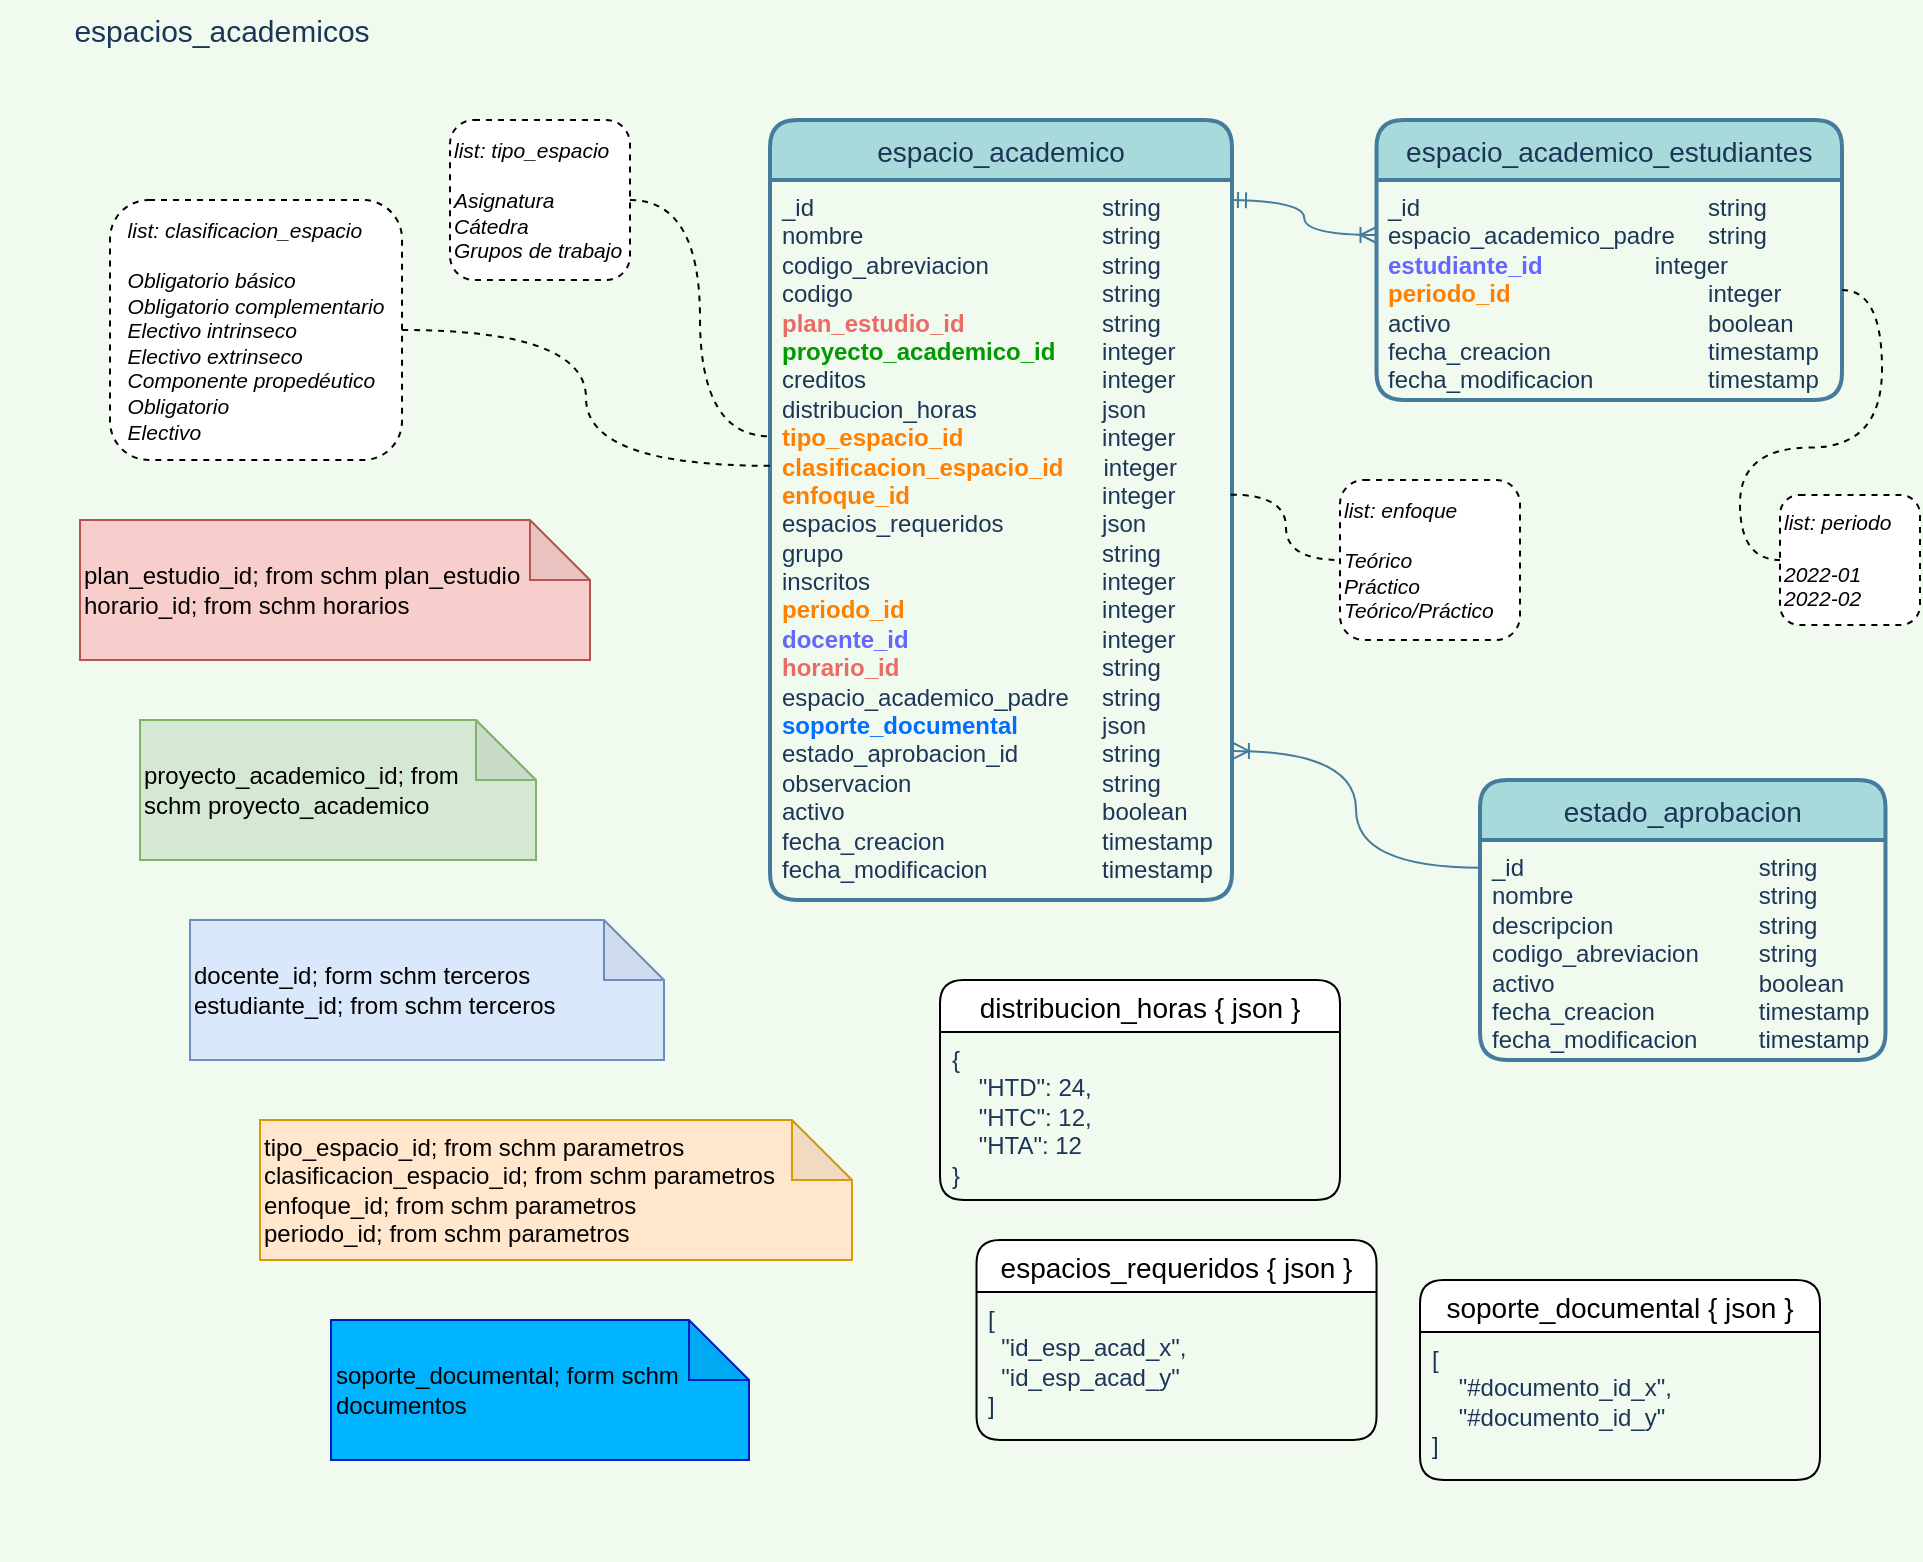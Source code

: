 <mxfile version="21.3.5" type="google">
  <diagram id="cNGxd7n7uqpriSkNn0d4" name="Page-1">
    <mxGraphModel grid="1" page="1" gridSize="10" guides="1" tooltips="1" connect="1" arrows="1" fold="1" pageScale="1" pageWidth="1100" pageHeight="850" background="#F1FAEE" math="0" shadow="0">
      <root>
        <mxCell id="0" />
        <mxCell id="1" parent="0" />
        <mxCell id="QKy1RNotUIatq9yDuTOx-41" value="&lt;div&gt;tipo_espacio_id; &lt;span&gt; &lt;/span&gt;from schm parametros&lt;/div&gt;&lt;div&gt;clasificacion_espacio_id;&lt;span&gt; &lt;/span&gt;&lt;span&gt; &lt;/span&gt;from schm parametros&lt;/div&gt;&lt;div&gt;enfoque_id; from schm parametros&lt;br&gt;&lt;/div&gt;&lt;div&gt;periodo_id; from schm parametros&lt;br&gt;&lt;/div&gt;" style="shape=note;whiteSpace=wrap;html=1;backgroundOutline=1;darkOpacity=0.05;align=left;fillColor=#ffe6cc;strokeColor=#d79b00;rounded=1;" vertex="1" parent="1">
          <mxGeometry x="140" y="1470" width="296" height="70" as="geometry" />
        </mxCell>
        <mxCell id="QKy1RNotUIatq9yDuTOx-42" value="&lt;div&gt;plan_estudio_id; from schm plan_estudio&lt;/div&gt;&lt;div&gt;horario_id; from schm horarios&lt;br&gt;&lt;/div&gt;" style="shape=note;whiteSpace=wrap;html=1;backgroundOutline=1;darkOpacity=0.05;align=left;fillColor=#f8cecc;strokeColor=#b85450;rounded=1;" vertex="1" parent="1">
          <mxGeometry x="50" y="1170" width="255" height="70" as="geometry" />
        </mxCell>
        <mxCell id="QKy1RNotUIatq9yDuTOx-54" value="" style="shape=image;verticalLabelPosition=bottom;labelBackgroundColor=#F1FAEE;verticalAlign=top;aspect=fixed;imageAspect=0;image=https://img.icons8.com/color/480/mongodb.png;rounded=1;fillColor=#A8DADC;strokeColor=#457B9D;fontColor=#1D3557;" vertex="1" parent="1">
          <mxGeometry x="10" y="1590" width="100" height="100" as="geometry" />
        </mxCell>
        <mxCell id="QKy1RNotUIatq9yDuTOx-71" value="espacios_academicos" style="text;html=1;strokeColor=none;fillColor=none;align=center;verticalAlign=middle;whiteSpace=wrap;rounded=1;shadow=0;glass=0;dashed=1;sketch=0;fontSize=15;fontColor=#1D3557;" vertex="1" parent="1">
          <mxGeometry x="36" y="910" width="170" height="30" as="geometry" />
        </mxCell>
        <mxCell id="QKy1RNotUIatq9yDuTOx-74" value="distribucion_horas { json }" style="swimlane;fontStyle=0;childLayout=stackLayout;horizontal=1;startSize=26;horizontalStack=0;resizeParent=1;resizeParentMax=0;resizeLast=0;collapsible=1;marginBottom=0;align=center;fontSize=14;labelBackgroundColor=none;rounded=1;" vertex="1" parent="1">
          <mxGeometry x="480" y="1400" width="200" height="110" as="geometry">
            <mxRectangle x="600" y="1414" width="160" height="26" as="alternateBounds" />
          </mxGeometry>
        </mxCell>
        <mxCell id="QKy1RNotUIatq9yDuTOx-75" value="&lt;div&gt;{&lt;/div&gt;&lt;div&gt;&lt;span style=&quot;&quot;&gt;&lt;span style=&quot;&quot;&gt;&amp;nbsp;&amp;nbsp;&amp;nbsp;&amp;nbsp;&lt;/span&gt;&lt;/span&gt;&quot;HTD&quot;: 24,&lt;/div&gt;&lt;div&gt;&amp;nbsp;&amp;nbsp;&amp;nbsp; &quot;HTC&quot;: 12,&lt;div&gt;&amp;nbsp;&amp;nbsp;&amp;nbsp; &quot;HTA&quot;: 12&lt;/div&gt;&lt;div&gt;}&lt;br&gt;&lt;/div&gt;&lt;/div&gt;" style="text;strokeColor=none;fillColor=none;spacingLeft=4;spacingRight=4;overflow=hidden;rotatable=0;points=[[0,0.5],[1,0.5]];portConstraint=eastwest;fontSize=12;html=1;labelBackgroundColor=#F1FAEE;rounded=1;fontColor=#1D3557;" vertex="1" parent="QKy1RNotUIatq9yDuTOx-74">
          <mxGeometry y="26" width="200" height="84" as="geometry" />
        </mxCell>
        <mxCell id="0ntlYf6sa-X-BHwlBUvd-2" value="&lt;div&gt;docente_id;&lt;span&gt; &lt;span&gt; &lt;/span&gt;&lt;span&gt; &lt;/span&gt;&lt;/span&gt;form schm terceros&lt;/div&gt;&lt;div&gt; estudiante_id;&lt;span&gt; &lt;span&gt; &lt;/span&gt;&lt;span&gt; &lt;/span&gt;&lt;/span&gt;from schm terceros&lt;/div&gt;" style="shape=note;whiteSpace=wrap;html=1;backgroundOutline=1;darkOpacity=0.05;align=left;fillColor=#dae8fc;strokeColor=#6c8ebf;rounded=1;" vertex="1" parent="1">
          <mxGeometry x="105" y="1370" width="237" height="70" as="geometry" />
        </mxCell>
        <mxCell id="0ntlYf6sa-X-BHwlBUvd-3" value="&lt;div&gt;proyecto_academico_id; from&lt;/div&gt;&lt;div&gt;schm proyecto_academico&lt;/div&gt;" style="shape=note;whiteSpace=wrap;html=1;backgroundOutline=1;darkOpacity=0.05;align=left;fillColor=#d5e8d4;strokeColor=#82b366;rounded=1;" vertex="1" parent="1">
          <mxGeometry x="80" y="1270" width="198" height="70" as="geometry" />
        </mxCell>
        <mxCell id="0ntlYf6sa-X-BHwlBUvd-5" value="espacio_academico" style="swimlane;childLayout=stackLayout;horizontal=1;startSize=30;horizontalStack=0;fontSize=14;fontStyle=0;strokeWidth=2;resizeParent=0;resizeLast=1;shadow=0;dashed=0;align=center;fillColor=#A8DADC;strokeColor=#457B9D;fontColor=#1D3557;rounded=1;" vertex="1" parent="1">
          <mxGeometry x="395" y="970" width="231" height="390" as="geometry" />
        </mxCell>
        <mxCell id="0ntlYf6sa-X-BHwlBUvd-6" value="_id&lt;span style=&quot;&quot;&gt; &lt;/span&gt;&lt;span style=&quot;&quot;&gt; &lt;/span&gt;&lt;span style=&quot;&quot;&gt; &lt;/span&gt;&lt;span style=&quot;&quot;&gt; &lt;/span&gt;&lt;span style=&quot;&quot;&gt; &lt;/span&gt;&lt;span style=&quot;&quot;&gt; &lt;span style=&quot;&quot;&gt;&lt;span style=&quot;&quot;&gt;&amp;nbsp;&amp;nbsp;&amp;nbsp;&amp;nbsp;&lt;/span&gt;&lt;/span&gt;&lt;span style=&quot;&quot;&gt;&lt;span style=&quot;&quot;&gt;&amp;nbsp;&amp;nbsp;&amp;nbsp;&amp;nbsp;&lt;/span&gt;&lt;/span&gt;&lt;span style=&quot;&quot;&gt;&lt;span style=&quot;&quot;&gt;&amp;nbsp;&amp;nbsp;&amp;nbsp;&amp;nbsp;&lt;/span&gt;&lt;/span&gt;&lt;span style=&quot;&quot;&gt;&lt;span style=&quot;&quot;&gt;&amp;nbsp;&amp;nbsp;&amp;nbsp;&amp;nbsp;&lt;/span&gt;&lt;/span&gt;&lt;span style=&quot;&quot;&gt;&lt;span style=&quot;&quot;&gt;&amp;nbsp;&amp;nbsp;&amp;nbsp;&amp;nbsp;&lt;span style=&quot;&quot;&gt;&lt;span style=&quot;&quot;&gt;&amp;nbsp;&amp;nbsp;&amp;nbsp;&amp;nbsp;&lt;/span&gt;&lt;/span&gt;&lt;span style=&quot;&quot;&gt;&lt;span style=&quot;&quot;&gt;&amp;nbsp;&amp;nbsp;&amp;nbsp;&amp;nbsp;&lt;/span&gt;&lt;/span&gt;&lt;span style=&quot;&quot;&gt;&lt;span style=&quot;&quot;&gt;&amp;nbsp;&amp;nbsp;&amp;nbsp;&amp;nbsp;&lt;span style=&quot;white-space: pre;&quot;&gt;&#x9;&lt;/span&gt;&lt;span style=&quot;white-space: pre;&quot;&gt;&#x9;&lt;/span&gt;&lt;/span&gt;&lt;/span&gt;&lt;/span&gt;&lt;/span&gt;&lt;/span&gt;&lt;span style=&quot;&quot;&gt;&lt;/span&gt;string&lt;br&gt;&lt;div align=&quot;left&quot;&gt;nombre&lt;span style=&quot;&quot;&gt; &lt;/span&gt;&lt;span style=&quot;&quot;&gt; &lt;/span&gt;&lt;span style=&quot;&quot;&gt; &lt;/span&gt;&lt;span style=&quot;&quot;&gt; &lt;/span&gt;&lt;span style=&quot;&quot;&gt; &lt;/span&gt;&lt;span style=&quot;&quot;&gt;&lt;span style=&quot;&quot;&gt;&amp;nbsp;&amp;nbsp;&amp;nbsp;&amp;nbsp;&lt;/span&gt;&lt;/span&gt;&lt;span style=&quot;&quot;&gt;&lt;span style=&quot;&quot;&gt;&amp;nbsp;&amp;nbsp;&amp;nbsp;&amp;nbsp;&lt;/span&gt;&lt;/span&gt;&lt;span style=&quot;&quot;&gt;&lt;span style=&quot;&quot;&gt;&amp;nbsp;&amp;nbsp;&amp;nbsp;&amp;nbsp;&lt;/span&gt;&lt;/span&gt;&lt;span style=&quot;&quot;&gt;&lt;span style=&quot;&quot;&gt;&amp;nbsp;&amp;nbsp;&amp;nbsp;&amp;nbsp;&lt;/span&gt;&lt;/span&gt;&lt;span style=&quot;&quot;&gt;&lt;span style=&quot;&quot;&gt;&amp;nbsp;&amp;nbsp;&amp;nbsp;&amp;nbsp;&lt;/span&gt;&lt;/span&gt;&lt;span style=&quot;&quot;&gt;&lt;span style=&quot;&quot;&gt;&amp;nbsp;&amp;nbsp;&amp;nbsp;&amp;nbsp;&lt;/span&gt;&lt;/span&gt;&lt;span style=&quot;&quot;&gt;&lt;span style=&quot;&quot;&gt;&amp;nbsp;&amp;nbsp;&amp;nbsp;&amp;nbsp;&lt;span style=&quot;white-space: pre;&quot;&gt;&#x9;&lt;/span&gt;&lt;/span&gt;&lt;/span&gt;string&lt;/div&gt;&lt;div align=&quot;left&quot;&gt;codigo_abreviacion&lt;span style=&quot;&quot;&gt; &lt;/span&gt;&lt;span style=&quot;&quot;&gt; &lt;/span&gt;&lt;span style=&quot;&quot;&gt; &lt;span style=&quot;&quot;&gt;&lt;span style=&quot;&quot;&gt;&amp;nbsp;&amp;nbsp;&amp;nbsp;&amp;nbsp;&lt;/span&gt;&lt;/span&gt;&lt;span style=&quot;&quot;&gt;&lt;span style=&quot;&quot;&gt;&amp;nbsp;&amp;nbsp;&amp;nbsp;&amp;nbsp;&lt;span style=&quot;&quot;&gt;&lt;span style=&quot;&quot;&gt;&amp;nbsp;&amp;nbsp;&amp;nbsp;&amp;nbsp;&lt;span style=&quot;white-space: pre;&quot;&gt;&#x9;&lt;/span&gt;&lt;/span&gt;&lt;/span&gt;&lt;/span&gt;&lt;/span&gt;&lt;/span&gt;string&lt;br&gt;&lt;/div&gt;&lt;div align=&quot;left&quot;&gt;codigo&lt;span style=&quot;&quot;&gt; &lt;/span&gt;&lt;span style=&quot;&quot;&gt; &lt;/span&gt;&lt;span style=&quot;&quot;&gt; &lt;/span&gt;&lt;span style=&quot;&quot;&gt; &lt;/span&gt;&lt;span style=&quot;&quot;&gt; &lt;/span&gt;&lt;span style=&quot;&quot;&gt;&lt;span style=&quot;&quot;&gt;&amp;nbsp;&amp;nbsp;&amp;nbsp;&amp;nbsp;&lt;/span&gt;&lt;/span&gt;&lt;span style=&quot;&quot;&gt;&lt;span style=&quot;&quot;&gt;&amp;nbsp;&amp;nbsp;&amp;nbsp;&amp;nbsp;&lt;/span&gt;&lt;/span&gt;&lt;span style=&quot;&quot;&gt;&lt;span style=&quot;&quot;&gt;&amp;nbsp;&amp;nbsp;&amp;nbsp;&amp;nbsp;&lt;/span&gt;&lt;/span&gt;&lt;span style=&quot;&quot;&gt;&lt;span style=&quot;&quot;&gt;&amp;nbsp;&amp;nbsp;&amp;nbsp;&amp;nbsp;&lt;span style=&quot;&quot;&gt;&lt;span style=&quot;&quot;&gt;&amp;nbsp;&amp;nbsp;&amp;nbsp;&amp;nbsp;&lt;/span&gt;&lt;/span&gt;&lt;span style=&quot;&quot;&gt;&lt;span style=&quot;&quot;&gt;&amp;nbsp;&amp;nbsp;&amp;nbsp;&amp;nbsp;&lt;/span&gt;&lt;/span&gt;&lt;span style=&quot;&quot;&gt;&lt;span style=&quot;&quot;&gt;&amp;nbsp;&amp;nbsp;&amp;nbsp;&amp;nbsp;&lt;span style=&quot;white-space: pre;&quot;&gt;&#x9;&lt;/span&gt;&lt;/span&gt;&lt;/span&gt;&lt;/span&gt;&lt;/span&gt;string&lt;/div&gt;&lt;div align=&quot;left&quot;&gt;&lt;font color=&quot;#EA6B66&quot;&gt;&lt;b&gt;plan_estudio_id&lt;/b&gt;&lt;/font&gt;&lt;span style=&quot;&quot;&gt; &lt;/span&gt;&lt;span style=&quot;&quot;&gt; &lt;/span&gt;&lt;span style=&quot;&quot;&gt; &lt;/span&gt;&lt;span style=&quot;&quot;&gt;&lt;span style=&quot;&quot;&gt;&amp;nbsp;&amp;nbsp;&amp;nbsp;&amp;nbsp;&lt;/span&gt;&lt;/span&gt;&lt;span style=&quot;&quot;&gt;&lt;span style=&quot;&quot;&gt;&amp;nbsp;&amp;nbsp;&amp;nbsp;&amp;nbsp;&lt;/span&gt;&lt;/span&gt;&lt;span style=&quot;&quot;&gt;&lt;span style=&quot;&quot;&gt;&amp;nbsp;&amp;nbsp;&amp;nbsp;&amp;nbsp;&lt;span style=&quot;&quot;&gt;&lt;span style=&quot;&quot;&gt;&amp;nbsp;&amp;nbsp;&amp;nbsp;&amp;nbsp;&lt;/span&gt;&lt;/span&gt;&lt;/span&gt;&lt;/span&gt;&lt;span style=&quot;white-space: pre;&quot;&gt;&#x9;&lt;/span&gt;string&lt;/div&gt;&lt;div align=&quot;left&quot;&gt;&lt;font color=&quot;#009900&quot;&gt;&lt;b&gt;proyecto_academico_id&lt;/b&gt;&lt;/font&gt; &lt;span style=&quot;&quot;&gt;&lt;span style=&quot;&quot;&gt;&amp;nbsp;&amp;nbsp;&amp;nbsp;&amp;nbsp;&lt;/span&gt;&lt;/span&gt;&lt;span style=&quot;white-space: pre;&quot;&gt;&#x9;&lt;/span&gt;integer&lt;br&gt;&lt;/div&gt;&lt;div align=&quot;left&quot;&gt;creditos&lt;span style=&quot;&quot;&gt; &lt;/span&gt;&lt;span style=&quot;&quot;&gt; &lt;/span&gt;&lt;span style=&quot;&quot;&gt; &lt;/span&gt;&lt;span style=&quot;&quot;&gt; &lt;/span&gt;&lt;span style=&quot;&quot;&gt; &lt;/span&gt;&lt;span style=&quot;&quot;&gt;&lt;span style=&quot;&quot;&gt;&amp;nbsp;&amp;nbsp;&amp;nbsp;&amp;nbsp;&lt;/span&gt;&lt;/span&gt;&lt;span style=&quot;&quot;&gt;&lt;span style=&quot;&quot;&gt;&amp;nbsp;&amp;nbsp;&amp;nbsp;&amp;nbsp;&lt;/span&gt;&lt;/span&gt;&lt;span style=&quot;&quot;&gt;&lt;span style=&quot;&quot;&gt;&amp;nbsp;&amp;nbsp;&amp;nbsp;&amp;nbsp;&lt;/span&gt;&lt;/span&gt;&lt;span style=&quot;&quot;&gt;&lt;span style=&quot;&quot;&gt;&amp;nbsp;&amp;nbsp;&amp;nbsp;&amp;nbsp;&lt;/span&gt;&lt;/span&gt;&lt;span style=&quot;&quot;&gt;&lt;span style=&quot;&quot;&gt;&amp;nbsp;&amp;nbsp;&amp;nbsp;&amp;nbsp;&lt;/span&gt;&lt;/span&gt;&lt;span style=&quot;&quot;&gt;&lt;span style=&quot;&quot;&gt;&amp;nbsp;&amp;nbsp;&amp;nbsp;&amp;nbsp;&lt;/span&gt;&lt;/span&gt;&lt;span style=&quot;&quot;&gt;&lt;span style=&quot;&quot;&gt;&amp;nbsp;&amp;nbsp;&amp;nbsp;&amp;nbsp;&lt;/span&gt;&lt;/span&gt;&lt;span style=&quot;white-space: pre;&quot;&gt;&#x9;&lt;/span&gt;integer&lt;/div&gt;&lt;div align=&quot;left&quot;&gt;distribucion_horas&lt;span style=&quot;&quot;&gt; &lt;/span&gt;&lt;span style=&quot;&quot;&gt; &lt;/span&gt;&lt;span style=&quot;&quot;&gt; &lt;/span&gt;&lt;span style=&quot;&quot;&gt;&lt;span style=&quot;&quot;&gt;&amp;nbsp;&amp;nbsp;&amp;nbsp;&amp;nbsp;&lt;/span&gt;&lt;/span&gt;&lt;span style=&quot;&quot;&gt;&lt;span style=&quot;&quot;&gt;&amp;nbsp;&amp;nbsp;&amp;nbsp;&amp;nbsp;&lt;span style=&quot;&quot;&gt;&lt;span style=&quot;&quot;&gt;&amp;nbsp;&amp;nbsp;&amp;nbsp;&amp;nbsp;&lt;/span&gt;&lt;/span&gt;&lt;span style=&quot;&quot;&gt;&lt;span style=&quot;&quot;&gt;&amp;nbsp;&amp;nbsp;&amp;nbsp;&amp;nbsp;&lt;/span&gt;&lt;/span&gt;&lt;/span&gt;&lt;/span&gt;&lt;span style=&quot;white-space: pre;&quot;&gt;&#x9;&lt;/span&gt;json&lt;div&gt;&lt;font color=&quot;#FF8000&quot;&gt;&lt;b&gt;tipo_espacio&lt;/b&gt;&lt;/font&gt;&lt;font color=&quot;#FF8000&quot;&gt;&lt;b&gt;_id&lt;/b&gt;&lt;/font&gt; &lt;span style=&quot;&quot;&gt;&lt;span style=&quot;&quot;&gt;&amp;nbsp;&amp;nbsp;&amp;nbsp;&amp;nbsp;&lt;/span&gt;&lt;/span&gt;&lt;span style=&quot;&quot;&gt;&lt;span style=&quot;&quot;&gt;&amp;nbsp;&amp;nbsp;&amp;nbsp;&amp;nbsp;&lt;/span&gt;&lt;/span&gt;&lt;span style=&quot;&quot;&gt;&lt;span style=&quot;&quot;&gt;&amp;nbsp;&amp;nbsp;&amp;nbsp;&amp;nbsp;&lt;/span&gt;&lt;/span&gt;&lt;span style=&quot;white-space: pre;&quot;&gt;&#x9;&lt;/span&gt;integer&lt;span style=&quot;&quot;&gt;&lt;/span&gt;&lt;/div&gt;&lt;/div&gt;&lt;div align=&quot;left&quot;&gt;&lt;font color=&quot;#FF8000&quot;&gt;&lt;b&gt;clasificacion_espacio&lt;/b&gt;&lt;/font&gt;&lt;span style=&quot;&quot;&gt;&lt;font color=&quot;#FF8000&quot;&gt;&lt;b&gt;_id&lt;/b&gt;&lt;/font&gt; &lt;span style=&quot;&quot;&gt;&lt;span style=&quot;&quot;&gt;&amp;nbsp;&amp;nbsp;&amp;nbsp;&amp;nbsp; &lt;/span&gt;&lt;/span&gt;integer&lt;/span&gt;&lt;/div&gt;&lt;div align=&quot;left&quot;&gt;&lt;font color=&quot;#FF8000&quot;&gt;&lt;b&gt;enfoque_id&lt;/b&gt;&lt;/font&gt;&lt;span style=&quot;&quot;&gt;&lt;span style=&quot;&quot;&gt;&lt;span style=&quot;&quot;&gt;&lt;span style=&quot;&quot;&gt;&amp;nbsp;&lt;/span&gt;&lt;/span&gt;&lt;/span&gt;&lt;/span&gt;&lt;span style=&quot;white-space: pre;&quot;&gt;&#x9;&lt;/span&gt;&lt;span style=&quot;white-space: pre;&quot;&gt;&#x9;&lt;/span&gt;&lt;span style=&quot;white-space: pre;&quot;&gt;&#x9;&lt;/span&gt;&lt;span style=&quot;white-space: pre;&quot;&gt;&#x9;&lt;/span&gt;integer&lt;/div&gt;&lt;div align=&quot;left&quot;&gt;espacios_requeridos &lt;span style=&quot;&quot;&gt; &lt;/span&gt;&lt;span style=&quot;&quot;&gt;&lt;span style=&quot;&quot;&gt;&amp;nbsp;&amp;nbsp;&amp;nbsp;&amp;nbsp;&lt;/span&gt;&lt;/span&gt;&lt;span style=&quot;&quot;&gt;&lt;span style=&quot;&quot;&gt;&amp;nbsp;&amp;nbsp;&amp;nbsp;&amp;nbsp;&lt;span style=&quot;&quot;&gt;&lt;span style=&quot;&quot;&gt;&amp;nbsp;&amp;nbsp;&amp;nbsp;&amp;nbsp;&lt;span style=&quot;white-space: pre;&quot;&gt;&#x9;&lt;/span&gt;&lt;/span&gt;&lt;/span&gt;&lt;/span&gt;&lt;/span&gt;json&lt;/div&gt;&lt;div align=&quot;left&quot;&gt;grupo&lt;span style=&quot;&quot;&gt;&lt;span style=&quot;&quot;&gt;&amp;nbsp;&amp;nbsp;&amp;nbsp;&amp;nbsp;&lt;/span&gt;&lt;/span&gt;&lt;span style=&quot;&quot;&gt;&lt;span style=&quot;&quot;&gt;&amp;nbsp;&amp;nbsp;&amp;nbsp;&amp;nbsp;&lt;/span&gt;&lt;/span&gt;&lt;span style=&quot;&quot;&gt;&lt;span style=&quot;&quot;&gt;&amp;nbsp;&amp;nbsp;&amp;nbsp;&amp;nbsp;&lt;/span&gt;&lt;/span&gt;&lt;span style=&quot;&quot;&gt;&lt;span style=&quot;&quot;&gt;&amp;nbsp;&amp;nbsp;&amp;nbsp;&amp;nbsp;&lt;/span&gt;&lt;/span&gt;&lt;span style=&quot;&quot;&gt;&lt;span style=&quot;&quot;&gt;&amp;nbsp;&amp;nbsp;&amp;nbsp;&amp;nbsp;&lt;span style=&quot;&quot;&gt;&lt;span style=&quot;&quot;&gt;&amp;nbsp;&amp;nbsp;&amp;nbsp;&amp;nbsp;&lt;/span&gt;&lt;/span&gt;&lt;span style=&quot;&quot;&gt;&lt;span style=&quot;&quot;&gt;&amp;nbsp;&amp;nbsp;&amp;nbsp;&amp;nbsp;&lt;/span&gt;&lt;/span&gt;&lt;span style=&quot;&quot;&gt;&lt;span style=&quot;&quot;&gt;&amp;nbsp;&amp;nbsp;&amp;nbsp;&amp;nbsp;&lt;span style=&quot;white-space: pre;&quot;&gt;&#x9;&lt;/span&gt;&lt;/span&gt;&lt;/span&gt;&lt;/span&gt;&lt;/span&gt;string&lt;/div&gt;&lt;div align=&quot;left&quot;&gt;inscritos&lt;span style=&quot;&quot;&gt;&lt;span style=&quot;&quot;&gt;&amp;nbsp;&amp;nbsp;&amp;nbsp;&amp;nbsp;&lt;/span&gt;&lt;/span&gt;&lt;span style=&quot;&quot;&gt;&lt;span style=&quot;&quot;&gt;&amp;nbsp;&amp;nbsp;&amp;nbsp;&amp;nbsp;&lt;/span&gt;&lt;/span&gt;&lt;span style=&quot;&quot;&gt;&lt;span style=&quot;&quot;&gt;&amp;nbsp;&amp;nbsp;&amp;nbsp;&amp;nbsp;&lt;/span&gt;&lt;/span&gt;&lt;span style=&quot;&quot;&gt;&lt;span style=&quot;&quot;&gt;&amp;nbsp;&amp;nbsp;&amp;nbsp;&amp;nbsp;&lt;/span&gt;&lt;/span&gt;&lt;span style=&quot;&quot;&gt;&lt;span style=&quot;&quot;&gt;&amp;nbsp;&amp;nbsp;&amp;nbsp;&amp;nbsp;&lt;span style=&quot;&quot;&gt;&lt;span style=&quot;&quot;&gt;&amp;nbsp;&amp;nbsp;&amp;nbsp;&amp;nbsp;&lt;/span&gt;&lt;/span&gt;&lt;span style=&quot;&quot;&gt;&lt;span style=&quot;&quot;&gt;&amp;nbsp;&amp;nbsp;&amp;nbsp;&amp;nbsp;&lt;span style=&quot;white-space: pre;&quot;&gt;&#x9;&lt;/span&gt;&lt;/span&gt;&lt;/span&gt;&lt;/span&gt;&lt;/span&gt;integer&lt;/div&gt;&lt;div align=&quot;left&quot;&gt;&lt;font color=&quot;#FF8000&quot;&gt;&lt;b&gt;periodo_id&lt;/b&gt;&lt;/font&gt;&lt;span style=&quot;&quot;&gt;&lt;span style=&quot;&quot;&gt; &amp;nbsp;&amp;nbsp;&amp;nbsp;&lt;/span&gt;&lt;/span&gt;&lt;span style=&quot;&quot;&gt;&lt;span style=&quot;&quot;&gt;&amp;nbsp;&amp;nbsp;&amp;nbsp;&amp;nbsp;&lt;/span&gt;&lt;/span&gt;&lt;span style=&quot;&quot;&gt;&lt;span style=&quot;&quot;&gt;&amp;nbsp;&amp;nbsp;&amp;nbsp;&amp;nbsp;&lt;/span&gt;&lt;/span&gt;&lt;span style=&quot;&quot;&gt;&lt;span style=&quot;&quot;&gt;&amp;nbsp;&amp;nbsp;&amp;nbsp; &lt;span style=&quot;&quot;&gt;&lt;span style=&quot;&quot;&gt;&amp;nbsp;&amp;nbsp;&amp;nbsp;&amp;nbsp;&lt;/span&gt;&lt;/span&gt;&lt;span style=&quot;&quot;&gt;&lt;span style=&quot;&quot;&gt;&amp;nbsp;&amp;nbsp;&amp;nbsp;&amp;nbsp;&lt;span style=&quot;white-space: pre;&quot;&gt;&#x9;&lt;/span&gt;&lt;/span&gt;&lt;/span&gt;&lt;/span&gt;&lt;/span&gt;integer&lt;/div&gt;&lt;div align=&quot;left&quot;&gt;&lt;font color=&quot;#6666FF&quot;&gt;&lt;b&gt;docente_id&lt;/b&gt;&lt;/font&gt;&lt;span style=&quot;&quot;&gt;&lt;span style=&quot;&quot;&gt;&amp;nbsp;&amp;nbsp;&amp;nbsp;&amp;nbsp;&lt;/span&gt;&lt;/span&gt;&lt;span style=&quot;&quot;&gt;&lt;span style=&quot;&quot;&gt;&amp;nbsp;&amp;nbsp;&amp;nbsp;&amp;nbsp;&lt;/span&gt;&lt;/span&gt;&lt;span style=&quot;&quot;&gt;&lt;span style=&quot;&quot;&gt;&amp;nbsp;&amp;nbsp;&amp;nbsp;&amp;nbsp;&lt;/span&gt;&lt;/span&gt;&lt;span style=&quot;&quot;&gt;&lt;span style=&quot;&quot;&gt;&amp;nbsp;&amp;nbsp;&amp;nbsp; &lt;span style=&quot;&quot;&gt;&lt;span style=&quot;&quot;&gt;&amp;nbsp;&amp;nbsp;&amp;nbsp;&amp;nbsp;&lt;/span&gt;&lt;/span&gt;&lt;span style=&quot;&quot;&gt;&lt;span style=&quot;&quot;&gt;&amp;nbsp;&amp;nbsp;&amp;nbsp;&amp;nbsp;&lt;span style=&quot;white-space: pre;&quot;&gt;&#x9;&lt;/span&gt;&lt;/span&gt;&lt;/span&gt;&lt;/span&gt;&lt;/span&gt;integer&lt;/div&gt;&lt;div align=&quot;left&quot;&gt;&lt;font color=&quot;#EA6B66&quot;&gt;&lt;b&gt;horario_id&lt;/b&gt;&lt;/font&gt;&lt;span style=&quot;&quot;&gt;&lt;span style=&quot;&quot;&gt;&amp;nbsp;&amp;nbsp;&amp;nbsp;&amp;nbsp;&lt;/span&gt;&lt;/span&gt;&lt;span style=&quot;&quot;&gt;&lt;span style=&quot;&quot;&gt;&amp;nbsp;&amp;nbsp;&amp;nbsp;&amp;nbsp;&lt;/span&gt;&lt;/span&gt;&lt;span style=&quot;&quot;&gt;&lt;span style=&quot;&quot;&gt;&amp;nbsp;&amp;nbsp;&amp;nbsp;&amp;nbsp;&lt;/span&gt;&lt;/span&gt;&lt;span style=&quot;&quot;&gt;&lt;span style=&quot;&quot;&gt;&amp;nbsp;&amp;nbsp;&amp;nbsp; &lt;/span&gt;&lt;/span&gt;&lt;span style=&quot;&quot;&gt;&lt;span style=&quot;&quot;&gt;&amp;nbsp;&amp;nbsp;&amp;nbsp;&amp;nbsp;&lt;/span&gt;&lt;/span&gt;&lt;span style=&quot;&quot;&gt;&lt;span style=&quot;&quot;&gt;&amp;nbsp;&amp;nbsp;&amp;nbsp;&amp;nbsp;&lt;span style=&quot;white-space: pre;&quot;&gt;&#x9;&lt;/span&gt;&lt;/span&gt;&lt;/span&gt;string&lt;/div&gt;&lt;div align=&quot;left&quot;&gt;espacio_academico_padre&lt;span style=&quot;&quot;&gt;&lt;span style=&quot;&quot;&gt;&amp;nbsp;&amp;nbsp; &lt;/span&gt;&lt;/span&gt;&lt;span style=&quot;white-space: pre;&quot;&gt;&#x9;&lt;/span&gt;string&lt;/div&gt;&lt;div align=&quot;left&quot;&gt;&lt;b&gt;&lt;font color=&quot;#006fff&quot;&gt;soporte_documental&lt;/font&gt;&lt;/b&gt; &lt;span style=&quot;&quot;&gt;&lt;span style=&quot;&quot;&gt;&amp;nbsp;&amp;nbsp;&amp;nbsp;&amp;nbsp;&lt;/span&gt;&lt;/span&gt;&lt;span style=&quot;&quot;&gt;&lt;span style=&quot;&quot;&gt;&amp;nbsp;&amp;nbsp;&amp;nbsp;&amp;nbsp;&lt;/span&gt;&lt;/span&gt;&lt;span style=&quot;white-space: pre;&quot;&gt;&#x9;&lt;/span&gt;json&lt;/div&gt;&lt;div align=&quot;left&quot;&gt;estado_aprobacion_id &lt;span style=&quot;&quot;&gt;&lt;span style=&quot;&quot;&gt;&amp;nbsp;&amp;nbsp;&amp;nbsp;&amp;nbsp;&lt;/span&gt;&lt;/span&gt;&lt;span style=&quot;&quot;&gt;&lt;span style=&quot;&quot;&gt;&amp;nbsp;&amp;nbsp;&amp;nbsp;&amp;nbsp;&lt;/span&gt;&lt;span style=&quot;white-space: pre;&quot;&gt;&#x9;&lt;/span&gt;string&lt;/span&gt;&lt;/div&gt;&lt;div align=&quot;left&quot;&gt;observacion &lt;span style=&quot;&quot;&gt;&lt;span style=&quot;&quot;&gt;&amp;nbsp;&amp;nbsp;&amp;nbsp;&amp;nbsp;&lt;/span&gt;&lt;/span&gt;&lt;span style=&quot;&quot;&gt;&lt;span style=&quot;&quot;&gt;&amp;nbsp;&amp;nbsp;&amp;nbsp;&amp;nbsp;&lt;/span&gt;&lt;/span&gt;&lt;span style=&quot;&quot;&gt;&lt;span style=&quot;&quot;&gt;&amp;nbsp;&amp;nbsp;&amp;nbsp;&amp;nbsp;&lt;/span&gt;&lt;/span&gt;&lt;span style=&quot;&quot;&gt;&lt;span style=&quot;&quot;&gt;&amp;nbsp;&amp;nbsp;&amp;nbsp;&amp;nbsp;&lt;span style=&quot;white-space: pre;&quot;&gt;&#x9;&lt;/span&gt;&lt;span style=&quot;white-space: pre;&quot;&gt;&#x9;&lt;/span&gt;&lt;/span&gt;&lt;/span&gt;string&lt;br&gt;&lt;/div&gt;&lt;div align=&quot;left&quot;&gt;activo&lt;span style=&quot;&quot;&gt; &lt;/span&gt;&lt;span style=&quot;&quot;&gt; &lt;/span&gt;&lt;span style=&quot;&quot;&gt; &lt;/span&gt;&lt;span style=&quot;&quot;&gt; &lt;/span&gt;&lt;span style=&quot;&quot;&gt; &lt;span style=&quot;&quot;&gt;&lt;span style=&quot;&quot;&gt;&amp;nbsp;&amp;nbsp;&amp;nbsp;&amp;nbsp;&lt;/span&gt;&lt;/span&gt;&lt;span style=&quot;&quot;&gt;&lt;span style=&quot;&quot;&gt;&amp;nbsp;&amp;nbsp;&amp;nbsp;&amp;nbsp;&lt;/span&gt;&lt;/span&gt;&lt;span style=&quot;&quot;&gt;&lt;span style=&quot;&quot;&gt;&amp;nbsp;&amp;nbsp;&amp;nbsp;&amp;nbsp;&lt;/span&gt;&lt;/span&gt;&lt;span style=&quot;&quot;&gt;&lt;span style=&quot;&quot;&gt;&amp;nbsp;&amp;nbsp;&amp;nbsp;&amp;nbsp;&lt;/span&gt;&lt;/span&gt;&lt;span style=&quot;&quot;&gt;&lt;span style=&quot;&quot;&gt;&amp;nbsp;&amp;nbsp;&amp;nbsp;&amp;nbsp;&lt;span style=&quot;&quot;&gt;&lt;span style=&quot;&quot;&gt;&amp;nbsp;&amp;nbsp;&amp;nbsp;&amp;nbsp;&lt;/span&gt;&lt;/span&gt;&lt;span style=&quot;&quot;&gt;&lt;span style=&quot;&quot;&gt;&amp;nbsp;&amp;nbsp;&amp;nbsp;&amp;nbsp;&lt;/span&gt;&lt;/span&gt;&lt;span style=&quot;&quot;&gt;&lt;span style=&quot;&quot;&gt;&amp;nbsp;&amp;nbsp;&amp;nbsp;&amp;nbsp;&lt;span style=&quot;white-space: pre;&quot;&gt;&#x9;&lt;/span&gt;&lt;/span&gt;&lt;/span&gt;&lt;/span&gt;&lt;/span&gt;&lt;/span&gt;boolean&lt;/div&gt;&lt;div align=&quot;left&quot;&gt;fecha_creacion&lt;span style=&quot;&quot;&gt; &lt;/span&gt;&lt;span style=&quot;&quot;&gt; &lt;/span&gt;&lt;span style=&quot;&quot;&gt; &lt;span style=&quot;&quot;&gt;&lt;span style=&quot;&quot;&gt;&amp;nbsp;&amp;nbsp;&amp;nbsp;&amp;nbsp;&lt;/span&gt;&lt;/span&gt;&lt;span style=&quot;&quot;&gt;&lt;span style=&quot;&quot;&gt;&amp;nbsp;&amp;nbsp;&amp;nbsp;&amp;nbsp;&lt;/span&gt;&lt;/span&gt;&lt;span style=&quot;&quot;&gt;&lt;span style=&quot;&quot;&gt;&amp;nbsp;&amp;nbsp;&amp;nbsp;&amp;nbsp;&lt;span style=&quot;&quot;&gt;&lt;span style=&quot;&quot;&gt;&amp;nbsp;&amp;nbsp;&amp;nbsp;&amp;nbsp;&lt;/span&gt;&lt;/span&gt;&lt;span style=&quot;&quot;&gt;&lt;span style=&quot;&quot;&gt;&amp;nbsp;&amp;nbsp;&amp;nbsp;&amp;nbsp;&lt;span style=&quot;white-space: pre;&quot;&gt;&#x9;&lt;/span&gt;&lt;/span&gt;&lt;/span&gt;&lt;/span&gt;&lt;/span&gt;&lt;/span&gt;timestamp&lt;br&gt;fecha_modificacion&lt;span style=&quot;&quot;&gt; &lt;/span&gt;&lt;span style=&quot;&quot;&gt; &lt;/span&gt;&lt;span style=&quot;&quot;&gt; &lt;span style=&quot;&quot;&gt;&lt;span style=&quot;&quot;&gt;&amp;nbsp;&amp;nbsp;&amp;nbsp;&amp;nbsp;&lt;/span&gt;&lt;/span&gt;&lt;span style=&quot;&quot;&gt;&lt;span style=&quot;&quot;&gt;&amp;nbsp;&amp;nbsp;&amp;nbsp;&amp;nbsp;&lt;span style=&quot;&quot;&gt;&lt;span style=&quot;&quot;&gt;&amp;nbsp;&amp;nbsp;&amp;nbsp;&amp;nbsp;&lt;/span&gt;&lt;/span&gt;&lt;/span&gt;&lt;/span&gt;&lt;/span&gt;&lt;span style=&quot;white-space: pre;&quot;&gt;&#x9;&lt;/span&gt;timestamp&lt;/div&gt;" style="align=left;strokeColor=none;fillColor=none;spacingLeft=4;fontSize=12;verticalAlign=top;resizable=0;rotatable=0;part=1;labelBackgroundColor=none;labelBorderColor=none;html=1;fontColor=#1D3557;rounded=1;" vertex="1" parent="0ntlYf6sa-X-BHwlBUvd-5">
          <mxGeometry y="30" width="231" height="360" as="geometry" />
        </mxCell>
        <mxCell id="0ntlYf6sa-X-BHwlBUvd-7" value="espacio_academico_estudiantes" style="swimlane;childLayout=stackLayout;horizontal=1;startSize=30;horizontalStack=0;fontSize=14;fontStyle=0;strokeWidth=2;resizeParent=0;resizeLast=1;shadow=0;dashed=0;align=center;fillColor=#A8DADC;strokeColor=#457B9D;fontColor=#1D3557;rounded=1;" vertex="1" parent="1">
          <mxGeometry x="698.26" y="970" width="232.74" height="140" as="geometry" />
        </mxCell>
        <mxCell id="0ntlYf6sa-X-BHwlBUvd-8" value="_id&lt;span style=&quot;&quot;&gt; &lt;/span&gt;&lt;span style=&quot;&quot;&gt; &lt;/span&gt;&lt;span style=&quot;&quot;&gt; &lt;/span&gt;&lt;span style=&quot;&quot;&gt; &lt;/span&gt;&lt;span style=&quot;&quot;&gt; &lt;/span&gt;&lt;span style=&quot;&quot;&gt; &lt;span style=&quot;&quot;&gt;&lt;span style=&quot;&quot;&gt;&amp;nbsp;&amp;nbsp;&amp;nbsp;&amp;nbsp;&lt;/span&gt;&lt;/span&gt;&lt;span style=&quot;&quot;&gt;&lt;span style=&quot;&quot;&gt;&amp;nbsp;&amp;nbsp;&amp;nbsp;&amp;nbsp;&lt;/span&gt;&lt;/span&gt;&lt;span style=&quot;&quot;&gt;&lt;span style=&quot;&quot;&gt;&amp;nbsp;&amp;nbsp;&amp;nbsp;&amp;nbsp;&lt;/span&gt;&lt;/span&gt;&lt;span style=&quot;&quot;&gt;&lt;span style=&quot;&quot;&gt;&amp;nbsp;&amp;nbsp;&amp;nbsp;&amp;nbsp;&lt;/span&gt;&lt;/span&gt;&lt;span style=&quot;&quot;&gt;&lt;span style=&quot;&quot;&gt;&amp;nbsp;&amp;nbsp;&amp;nbsp;&amp;nbsp;&lt;/span&gt;&lt;/span&gt;&lt;/span&gt;&lt;span style=&quot;&quot;&gt;&lt;/span&gt;&lt;span style=&quot;white-space: pre;&quot;&gt;&#x9;&lt;/span&gt;&lt;span style=&quot;white-space: pre;&quot;&gt;&#x9;&lt;/span&gt;&lt;span style=&quot;white-space: pre;&quot;&gt;&#x9;&lt;/span&gt;string&lt;br&gt;espacio_academico_padre&lt;span style=&quot;&quot;&gt;&lt;/span&gt;&lt;span style=&quot;white-space: pre;&quot;&gt;&#x9;&lt;/span&gt;string&lt;br&gt;&lt;font color=&quot;#6666FF&quot;&gt;&lt;b&gt;estudiante_id&lt;/b&gt;&lt;/font&gt;&lt;span style=&quot;&quot;&gt;&lt;span style=&quot;&quot;&gt;&amp;nbsp;&amp;nbsp;&amp;nbsp;&amp;nbsp;&lt;/span&gt;&lt;/span&gt;&lt;span style=&quot;&quot;&gt;&lt;span style=&quot;&quot;&gt;&amp;nbsp;&amp;nbsp;&amp;nbsp;&amp;nbsp;&lt;/span&gt;&lt;/span&gt;&lt;span style=&quot;&quot;&gt;&lt;span style=&quot;&quot;&gt;&amp;nbsp;&amp;nbsp;&amp;nbsp;&amp;nbsp;&lt;/span&gt;&lt;/span&gt;&lt;span style=&quot;&quot;&gt;&lt;span style=&quot;&quot;&gt;&amp;nbsp;&amp;nbsp;&amp;nbsp; &lt;span style=&quot;white-space: pre;&quot;&gt;&#x9;&lt;/span&gt;&lt;/span&gt;&lt;/span&gt;integer&lt;div&gt;&lt;div&gt;&lt;font color=&quot;#FF8000&quot;&gt;&lt;b&gt;periodo_id&lt;/b&gt;&lt;/font&gt;&lt;span style=&quot;&quot;&gt;&lt;/span&gt;&lt;span style=&quot;&quot;&gt;&lt;span style=&quot;&quot;&gt;&amp;nbsp;&amp;nbsp;&amp;nbsp;&amp;nbsp;&lt;/span&gt;&lt;/span&gt;&lt;span style=&quot;&quot;&gt;&lt;span style=&quot;&quot;&gt;&amp;nbsp;&amp;nbsp;&amp;nbsp;&amp;nbsp;&lt;/span&gt;&lt;/span&gt;&lt;span style=&quot;&quot;&gt;&lt;span style=&quot;&quot;&gt;&amp;nbsp;&amp;nbsp;&amp;nbsp; &lt;span style=&quot;white-space: pre;&quot;&gt;&#x9;&lt;/span&gt;&lt;span style=&quot;white-space: pre;&quot;&gt;&#x9;&lt;/span&gt;&lt;span style=&quot;white-space: pre;&quot;&gt;&#x9;&lt;/span&gt;&lt;/span&gt;&lt;/span&gt;integer&lt;/div&gt;activo&lt;span style=&quot;&quot;&gt; &lt;/span&gt;&lt;span style=&quot;&quot;&gt; &lt;/span&gt;&lt;span style=&quot;&quot;&gt; &lt;/span&gt;&lt;span style=&quot;&quot;&gt; &lt;/span&gt;&lt;span style=&quot;&quot;&gt; &lt;span style=&quot;&quot;&gt;&lt;span style=&quot;&quot;&gt;&amp;nbsp;&amp;nbsp;&amp;nbsp;&amp;nbsp;&lt;/span&gt;&lt;/span&gt;&lt;span style=&quot;&quot;&gt;&lt;span style=&quot;&quot;&gt;&amp;nbsp;&amp;nbsp;&amp;nbsp;&amp;nbsp;&lt;/span&gt;&lt;/span&gt;&lt;span style=&quot;&quot;&gt;&lt;span style=&quot;&quot;&gt;&amp;nbsp;&amp;nbsp;&amp;nbsp;&amp;nbsp;&lt;/span&gt;&lt;/span&gt;&lt;span style=&quot;&quot;&gt;&lt;span style=&quot;&quot;&gt;&amp;nbsp;&amp;nbsp;&amp;nbsp;&amp;nbsp;&lt;/span&gt;&lt;/span&gt;&lt;span style=&quot;&quot;&gt;&lt;span style=&quot;&quot;&gt;&amp;nbsp;&amp;nbsp;&amp;nbsp;&amp;nbsp;&lt;span style=&quot;white-space: pre;&quot;&gt;&#x9;&lt;/span&gt;&lt;span style=&quot;white-space: pre;&quot;&gt;&#x9;&lt;/span&gt;&lt;span style=&quot;white-space: pre;&quot;&gt;&#x9;&lt;/span&gt;&lt;/span&gt;&lt;/span&gt;&lt;/span&gt;boolean&lt;/div&gt;fecha_creacion&lt;span style=&quot;&quot;&gt; &lt;/span&gt;&lt;span style=&quot;&quot;&gt; &lt;/span&gt;&lt;span style=&quot;&quot;&gt; &lt;span style=&quot;&quot;&gt;&lt;span style=&quot;&quot;&gt;&amp;nbsp;&amp;nbsp;&amp;nbsp;&amp;nbsp;&lt;/span&gt;&lt;/span&gt;&lt;span style=&quot;&quot;&gt;&lt;span style=&quot;&quot;&gt;&amp;nbsp;&amp;nbsp;&amp;nbsp;&amp;nbsp;&lt;/span&gt;&lt;/span&gt;&lt;span style=&quot;&quot;&gt;&lt;span style=&quot;&quot;&gt;&amp;nbsp;&amp;nbsp;&amp;nbsp;&amp;nbsp;&lt;span style=&quot;white-space: pre;&quot;&gt;&#x9;&lt;/span&gt;&lt;span style=&quot;white-space: pre;&quot;&gt;&#x9;&lt;/span&gt;&lt;/span&gt;&lt;/span&gt;&lt;/span&gt;timestamp&lt;br&gt;fecha_modificacion&lt;span style=&quot;&quot;&gt; &lt;/span&gt;&lt;span style=&quot;&quot;&gt; &lt;/span&gt;&lt;span style=&quot;&quot;&gt; &lt;span style=&quot;&quot;&gt;&lt;span style=&quot;&quot;&gt;&amp;nbsp;&amp;nbsp;&amp;nbsp;&amp;nbsp;&lt;/span&gt;&lt;/span&gt;&lt;span style=&quot;&quot;&gt;&lt;span style=&quot;&quot;&gt;&amp;nbsp;&amp;nbsp;&amp;nbsp;&amp;nbsp;&lt;span style=&quot;white-space: pre;&quot;&gt;&#x9;&lt;/span&gt;&lt;/span&gt;&lt;/span&gt;&lt;/span&gt;timestamp" style="align=left;strokeColor=none;fillColor=none;spacingLeft=4;fontSize=12;verticalAlign=top;resizable=0;rotatable=0;part=1;labelBackgroundColor=none;labelBorderColor=none;html=1;fontColor=#1D3557;rounded=1;" vertex="1" parent="0ntlYf6sa-X-BHwlBUvd-7">
          <mxGeometry y="30" width="232.74" height="110" as="geometry" />
        </mxCell>
        <mxCell id="0ntlYf6sa-X-BHwlBUvd-11" value="" style="edgeStyle=orthogonalEdgeStyle;rounded=0;orthogonalLoop=1;jettySize=auto;html=1;curved=1;dashed=1;entryX=0.001;entryY=0.397;entryDx=0;entryDy=0;entryPerimeter=0;endArrow=none;endFill=0;" edge="1" parent="1" source="0ntlYf6sa-X-BHwlBUvd-9" target="0ntlYf6sa-X-BHwlBUvd-6">
          <mxGeometry relative="1" as="geometry" />
        </mxCell>
        <mxCell id="0ntlYf6sa-X-BHwlBUvd-9" value="&lt;div style=&quot;font-size: 10.5px;&quot; align=&quot;left&quot;&gt;&lt;font style=&quot;font-size: 10.5px;&quot;&gt;&lt;i style=&quot;font-size: 10.5px;&quot;&gt;list: clasificacion_espacio&lt;/i&gt;&lt;/font&gt;&lt;/div&gt;&lt;div style=&quot;font-size: 10.5px;&quot; align=&quot;left&quot;&gt;&lt;font style=&quot;font-size: 10.5px;&quot;&gt;&lt;i style=&quot;font-size: 10.5px;&quot;&gt;&lt;br style=&quot;font-size: 10.5px;&quot;&gt;&lt;/i&gt;&lt;/font&gt;&lt;/div&gt;&lt;div style=&quot;font-size: 10.5px;&quot; align=&quot;left&quot;&gt;&lt;font style=&quot;font-size: 10.5px;&quot;&gt;&lt;i style=&quot;font-size: 10.5px;&quot;&gt;Obligatorio básico&lt;/i&gt;&lt;/font&gt;&lt;/div&gt;&lt;div style=&quot;font-size: 10.5px;&quot; align=&quot;left&quot;&gt;&lt;font style=&quot;font-size: 10.5px;&quot;&gt;&lt;i style=&quot;font-size: 10.5px;&quot;&gt;Obligatorio complementario&lt;/i&gt;&lt;/font&gt;&lt;/div&gt;&lt;div style=&quot;font-size: 10.5px;&quot; align=&quot;left&quot;&gt;&lt;font style=&quot;font-size: 10.5px;&quot;&gt;&lt;i style=&quot;font-size: 10.5px;&quot;&gt;Electivo intrinseco&lt;/i&gt;&lt;/font&gt;&lt;/div&gt;&lt;div style=&quot;font-size: 10.5px;&quot; align=&quot;left&quot;&gt;&lt;font style=&quot;font-size: 10.5px;&quot;&gt;&lt;i style=&quot;font-size: 10.5px;&quot;&gt;Electivo extrinseco&lt;/i&gt;&lt;/font&gt;&lt;/div&gt;&lt;div style=&quot;font-size: 10.5px;&quot; align=&quot;left&quot;&gt;&lt;font style=&quot;font-size: 10.5px;&quot;&gt;&lt;i style=&quot;font-size: 10.5px;&quot;&gt;Componente propedéutico&lt;/i&gt;&lt;/font&gt;&lt;/div&gt;&lt;div style=&quot;font-size: 10.5px;&quot; align=&quot;left&quot;&gt;&lt;font style=&quot;font-size: 10.5px;&quot;&gt;&lt;i style=&quot;font-size: 10.5px;&quot;&gt;Obligatorio&lt;/i&gt;&lt;/font&gt;&lt;/div&gt;&lt;div style=&quot;font-size: 10.5px;&quot; align=&quot;left&quot;&gt;&lt;font style=&quot;font-size: 10.5px;&quot;&gt;&lt;i style=&quot;font-size: 10.5px;&quot;&gt;Electivo&lt;/i&gt;&lt;font style=&quot;font-size: 10.5px;&quot;&gt;&lt;br style=&quot;font-size: 10.5px;&quot;&gt;&lt;/font&gt;&lt;/font&gt;&lt;/div&gt;" style="rounded=1;whiteSpace=wrap;html=1;dashed=1;fontSize=10.5;" vertex="1" parent="1">
          <mxGeometry x="65" y="1010" width="146" height="130" as="geometry" />
        </mxCell>
        <mxCell id="0ntlYf6sa-X-BHwlBUvd-12" value="&lt;div style=&quot;font-size: 10.5px;&quot;&gt;&lt;font style=&quot;font-size: 10.5px;&quot;&gt;&lt;i style=&quot;font-size: 10.5px;&quot;&gt;list: periodo&lt;/i&gt;&lt;/font&gt;&lt;/div&gt;&lt;div style=&quot;font-size: 10.5px;&quot;&gt;&lt;font style=&quot;font-size: 10.5px;&quot;&gt;&lt;i style=&quot;font-size: 10.5px;&quot;&gt;&lt;br style=&quot;font-size: 10.5px;&quot;&gt;&lt;/i&gt;&lt;/font&gt;&lt;/div&gt;&lt;div&gt;&lt;i&gt;2022-01&lt;/i&gt;&lt;/div&gt;&lt;div&gt;&lt;i&gt;2022-02&lt;br&gt;&lt;/i&gt;&lt;/div&gt;" style="rounded=1;whiteSpace=wrap;html=1;dashed=1;fontSize=10.5;align=left;" vertex="1" parent="1">
          <mxGeometry x="900" y="1157.5" width="70" height="65" as="geometry" />
        </mxCell>
        <mxCell id="0ntlYf6sa-X-BHwlBUvd-15" style="edgeStyle=orthogonalEdgeStyle;rounded=0;orthogonalLoop=1;jettySize=auto;html=1;entryX=0;entryY=0.5;entryDx=0;entryDy=0;exitX=1;exitY=0.5;exitDx=0;exitDy=0;endArrow=none;endFill=0;curved=1;dashed=1;" edge="1" parent="1" source="0ntlYf6sa-X-BHwlBUvd-8" target="0ntlYf6sa-X-BHwlBUvd-12">
          <mxGeometry relative="1" as="geometry" />
        </mxCell>
        <mxCell id="0ntlYf6sa-X-BHwlBUvd-16" style="edgeStyle=orthogonalEdgeStyle;rounded=0;orthogonalLoop=1;jettySize=auto;html=1;entryX=0;entryY=0.25;entryDx=0;entryDy=0;curved=1;endArrow=ERoneToMany;endFill=0;startArrow=ERmandOne;startFill=0;strokeColor=#457B9D;" edge="1" parent="1" target="0ntlYf6sa-X-BHwlBUvd-8">
          <mxGeometry relative="1" as="geometry">
            <mxPoint x="625" y="1010" as="sourcePoint" />
          </mxGeometry>
        </mxCell>
        <mxCell id="0ntlYf6sa-X-BHwlBUvd-17" value="&lt;font style=&quot;font-size: 10.5px;&quot;&gt;&lt;i style=&quot;font-size: 10.5px;&quot;&gt;list: tipo_espacio&lt;/i&gt;&lt;/font&gt;&lt;br&gt;&lt;br&gt;&lt;i&gt;Asignatura&lt;/i&gt;&lt;br&gt;&lt;i&gt;Cátedra&lt;/i&gt;&lt;br&gt;&lt;i&gt;Grupos de trabajo&lt;/i&gt;" style="rounded=1;whiteSpace=wrap;html=1;dashed=1;fontSize=10.5;align=left;" vertex="1" parent="1">
          <mxGeometry x="235" y="970" width="90" height="80" as="geometry" />
        </mxCell>
        <mxCell id="0ntlYf6sa-X-BHwlBUvd-18" value="" style="edgeStyle=orthogonalEdgeStyle;rounded=0;orthogonalLoop=1;jettySize=auto;html=1;curved=1;dashed=1;entryX=0;entryY=0.356;entryDx=0;entryDy=0;entryPerimeter=0;endArrow=none;endFill=0;exitX=1;exitY=0.5;exitDx=0;exitDy=0;" edge="1" parent="1" source="0ntlYf6sa-X-BHwlBUvd-17" target="0ntlYf6sa-X-BHwlBUvd-6">
          <mxGeometry relative="1" as="geometry">
            <mxPoint x="221" y="1212" as="sourcePoint" />
            <mxPoint x="394" y="1326" as="targetPoint" />
          </mxGeometry>
        </mxCell>
        <mxCell id="0ntlYf6sa-X-BHwlBUvd-19" value="espacios_requeridos { json }" style="swimlane;fontStyle=0;childLayout=stackLayout;horizontal=1;startSize=26;horizontalStack=0;resizeParent=1;resizeParentMax=0;resizeLast=0;collapsible=1;marginBottom=0;align=center;fontSize=14;labelBackgroundColor=none;rounded=1;" vertex="1" parent="1">
          <mxGeometry x="498.26" y="1530" width="200" height="100" as="geometry">
            <mxRectangle x="600" y="1414" width="160" height="26" as="alternateBounds" />
          </mxGeometry>
        </mxCell>
        <mxCell id="0ntlYf6sa-X-BHwlBUvd-20" value="[&lt;br&gt;&amp;nbsp; &quot;id_esp_acad_x&quot;,&lt;br&gt;&amp;nbsp; &quot;id_esp_acad_y&quot;&lt;br&gt;]" style="text;strokeColor=none;fillColor=none;spacingLeft=4;spacingRight=4;overflow=hidden;rotatable=0;points=[[0,0.5],[1,0.5]];portConstraint=eastwest;fontSize=12;html=1;labelBackgroundColor=#F1FAEE;rounded=1;fontColor=#1D3557;" vertex="1" parent="0ntlYf6sa-X-BHwlBUvd-19">
          <mxGeometry y="26" width="200" height="74" as="geometry" />
        </mxCell>
        <mxCell id="0ntlYf6sa-X-BHwlBUvd-21" value="soporte_documental { json }" style="swimlane;fontStyle=0;childLayout=stackLayout;horizontal=1;startSize=26;horizontalStack=0;resizeParent=1;resizeParentMax=0;resizeLast=0;collapsible=1;marginBottom=0;align=center;fontSize=14;labelBackgroundColor=none;rounded=1;" vertex="1" parent="1">
          <mxGeometry x="720" y="1550" width="200" height="100" as="geometry">
            <mxRectangle x="600" y="1414" width="160" height="26" as="alternateBounds" />
          </mxGeometry>
        </mxCell>
        <mxCell id="0ntlYf6sa-X-BHwlBUvd-22" value="[&lt;br&gt;&amp;nbsp;&amp;nbsp; &amp;nbsp;&quot;#documento_id_x&quot;,&lt;br&gt;&amp;nbsp;&amp;nbsp; &amp;nbsp;&quot;#documento_id_y&quot;&lt;br&gt;]" style="text;strokeColor=none;fillColor=none;spacingLeft=4;spacingRight=4;overflow=hidden;rotatable=0;points=[[0,0.5],[1,0.5]];portConstraint=eastwest;fontSize=12;html=1;labelBackgroundColor=#F1FAEE;rounded=1;fontColor=#1D3557;" vertex="1" parent="0ntlYf6sa-X-BHwlBUvd-21">
          <mxGeometry y="26" width="200" height="74" as="geometry" />
        </mxCell>
        <mxCell id="0ntlYf6sa-X-BHwlBUvd-23" value="&lt;div&gt;&lt;font color=&quot;#000000&quot;&gt;soporte_documental;&lt;span&gt; &lt;span&gt; &lt;/span&gt;&lt;span&gt; &lt;/span&gt;&lt;/span&gt;form schm documentos&lt;/font&gt;&lt;/div&gt;" style="shape=note;whiteSpace=wrap;html=1;backgroundOutline=1;darkOpacity=0.05;align=left;fillColor=#00B3FF;strokeColor=#001DBC;rounded=1;fontColor=#ffffff;" vertex="1" parent="1">
          <mxGeometry x="175.5" y="1570" width="209" height="70" as="geometry" />
        </mxCell>
        <mxCell id="aEe7doURwa6tZN5WOV06-3" value="estado_aprobacion" style="swimlane;childLayout=stackLayout;horizontal=1;startSize=30;horizontalStack=0;fontSize=14;fontStyle=0;strokeWidth=2;resizeParent=0;resizeLast=1;shadow=0;dashed=0;align=center;fillColor=#A8DADC;strokeColor=#457B9D;fontColor=#1D3557;rounded=1;" vertex="1" parent="1">
          <mxGeometry x="750" y="1300" width="202.74" height="140" as="geometry" />
        </mxCell>
        <mxCell id="aEe7doURwa6tZN5WOV06-4" value="_id&lt;span style=&quot;&quot;&gt; &lt;/span&gt;&lt;span style=&quot;&quot;&gt; &lt;/span&gt;&lt;span style=&quot;&quot;&gt; &lt;/span&gt;&lt;span style=&quot;&quot;&gt; &lt;/span&gt;&lt;span style=&quot;&quot;&gt; &lt;/span&gt;&lt;span style=&quot;&quot;&gt; &lt;span style=&quot;&quot;&gt;&lt;span style=&quot;&quot;&gt;&amp;nbsp;&amp;nbsp;&amp;nbsp;&amp;nbsp;&lt;/span&gt;&lt;/span&gt;&lt;span style=&quot;&quot;&gt;&lt;span style=&quot;&quot;&gt;&amp;nbsp;&amp;nbsp;&amp;nbsp;&amp;nbsp;&lt;/span&gt;&lt;/span&gt;&lt;span style=&quot;&quot;&gt;&lt;span style=&quot;&quot;&gt;&amp;nbsp;&amp;nbsp;&amp;nbsp;&amp;nbsp;&lt;/span&gt;&lt;/span&gt;&lt;span style=&quot;&quot;&gt;&lt;span style=&quot;&quot;&gt;&amp;nbsp;&amp;nbsp;&amp;nbsp;&amp;nbsp;&lt;/span&gt;&lt;/span&gt;&lt;span style=&quot;&quot;&gt;&lt;span style=&quot;&quot;&gt;&amp;nbsp;&amp;nbsp;&amp;nbsp;&amp;nbsp;&lt;/span&gt;&lt;/span&gt;&lt;/span&gt;&lt;span style=&quot;&quot;&gt;&lt;/span&gt;&lt;span style=&quot;white-space: pre;&quot;&gt;&#x9;&lt;/span&gt;&lt;span style=&quot;white-space: pre;&quot;&gt;&#x9;&lt;/span&gt;string&lt;br&gt;&lt;div&gt;nombre&lt;span style=&quot;&quot;&gt;&lt;/span&gt;&lt;span style=&quot;white-space: pre;&quot;&gt;&#x9;&lt;/span&gt;&lt;span style=&quot;white-space: pre;&quot;&gt;&#x9;&lt;/span&gt;&lt;span style=&quot;white-space: pre;&quot;&gt;&#x9;&lt;/span&gt;&lt;span style=&quot;white-space: pre;&quot;&gt;&#x9;&lt;/span&gt;string&lt;/div&gt;&lt;div&gt;descripcion &lt;span style=&quot;white-space: pre;&quot;&gt;&#x9;&lt;/span&gt;&lt;span style=&quot;white-space: pre;&quot;&gt;&#x9;&lt;/span&gt;&lt;span style=&quot;white-space: pre;&quot;&gt;&#x9;&lt;/span&gt;string&lt;/div&gt;&lt;div&gt;codigo_abreviacion &lt;span style=&quot;white-space: pre;&quot;&gt;&#x9;&lt;/span&gt;string&lt;br&gt;&lt;/div&gt;&lt;div&gt;activo&lt;span style=&quot;&quot;&gt; &lt;/span&gt;&lt;span style=&quot;&quot;&gt; &lt;/span&gt;&lt;span style=&quot;&quot;&gt; &lt;/span&gt;&lt;span style=&quot;&quot;&gt; &lt;/span&gt;&lt;span style=&quot;&quot;&gt; &lt;span style=&quot;&quot;&gt;&lt;span style=&quot;&quot;&gt;&amp;nbsp;&amp;nbsp;&amp;nbsp;&amp;nbsp;&lt;/span&gt;&lt;/span&gt;&lt;span style=&quot;&quot;&gt;&lt;span style=&quot;&quot;&gt;&amp;nbsp;&amp;nbsp;&amp;nbsp;&amp;nbsp;&lt;/span&gt;&lt;/span&gt;&lt;span style=&quot;&quot;&gt;&lt;span style=&quot;&quot;&gt;&amp;nbsp;&amp;nbsp;&amp;nbsp;&amp;nbsp;&lt;/span&gt;&lt;/span&gt;&lt;span style=&quot;&quot;&gt;&lt;span style=&quot;&quot;&gt;&amp;nbsp;&amp;nbsp;&amp;nbsp;&amp;nbsp;&lt;/span&gt;&lt;/span&gt;&lt;span style=&quot;&quot;&gt;&lt;span style=&quot;&quot;&gt;&amp;nbsp;&amp;nbsp;&amp;nbsp;&amp;nbsp;&lt;span style=&quot;white-space: pre;&quot;&gt;&#x9;&lt;/span&gt;&lt;span style=&quot;white-space: pre;&quot;&gt;&#x9;&lt;/span&gt;&lt;/span&gt;&lt;/span&gt;&lt;/span&gt;boolean&lt;/div&gt;&lt;div&gt;fecha_creacion&lt;span style=&quot;&quot;&gt; &lt;/span&gt;&lt;span style=&quot;&quot;&gt; &lt;/span&gt;&lt;span style=&quot;&quot;&gt; &lt;span style=&quot;&quot;&gt;&lt;span style=&quot;&quot;&gt;&amp;nbsp;&amp;nbsp;&amp;nbsp;&amp;nbsp;&lt;/span&gt;&lt;/span&gt;&lt;span style=&quot;&quot;&gt;&lt;span style=&quot;&quot;&gt;&amp;nbsp;&amp;nbsp;&amp;nbsp;&amp;nbsp;&lt;/span&gt;&lt;/span&gt;&lt;span style=&quot;&quot;&gt;&lt;span style=&quot;&quot;&gt;&amp;nbsp;&amp;nbsp;&amp;nbsp;&amp;nbsp;&lt;span style=&quot;white-space: pre;&quot;&gt;&#x9;&lt;/span&gt;&lt;/span&gt;&lt;/span&gt;&lt;/span&gt;timestamp&lt;/div&gt;fecha_modificacion &lt;span style=&quot;white-space: pre;&quot;&gt;&#x9;&lt;/span&gt;timestamp" style="align=left;strokeColor=none;fillColor=none;spacingLeft=4;fontSize=12;verticalAlign=top;resizable=0;rotatable=0;part=1;labelBackgroundColor=none;labelBorderColor=none;html=1;fontColor=#1D3557;rounded=1;" vertex="1" parent="aEe7doURwa6tZN5WOV06-3">
          <mxGeometry y="30" width="202.74" height="110" as="geometry" />
        </mxCell>
        <mxCell id="aEe7doURwa6tZN5WOV06-6" style="edgeStyle=orthogonalEdgeStyle;rounded=0;orthogonalLoop=1;jettySize=auto;html=1;entryX=0.002;entryY=0.126;entryDx=0;entryDy=0;curved=1;endArrow=baseDash;endFill=0;startArrow=ERoneToMany;startFill=0;strokeColor=#457B9D;entryPerimeter=0;exitX=1.002;exitY=0.793;exitDx=0;exitDy=0;exitPerimeter=0;" edge="1" parent="1" source="0ntlYf6sa-X-BHwlBUvd-6" target="aEe7doURwa6tZN5WOV06-4">
          <mxGeometry relative="1" as="geometry">
            <mxPoint x="630" y="1280" as="sourcePoint" />
            <mxPoint x="716.77" y="1248.99" as="targetPoint" />
          </mxGeometry>
        </mxCell>
        <mxCell id="aEe7doURwa6tZN5WOV06-8" value="&lt;div style=&quot;font-size: 10.5px;&quot;&gt;&lt;font style=&quot;font-size: 10.5px;&quot;&gt;&lt;i style=&quot;font-size: 10.5px;&quot;&gt;list: enfoque&lt;/i&gt;&lt;/font&gt;&lt;/div&gt;&lt;div style=&quot;font-size: 10.5px;&quot;&gt;&lt;font style=&quot;font-size: 10.5px;&quot;&gt;&lt;i style=&quot;font-size: 10.5px;&quot;&gt;&lt;br style=&quot;font-size: 10.5px;&quot;&gt;&lt;/i&gt;&lt;/font&gt;&lt;/div&gt;&lt;div&gt;&lt;i&gt;Teórico&lt;/i&gt;&lt;/div&gt;&lt;div&gt;&lt;i&gt;Práctico&lt;/i&gt;&lt;/div&gt;&lt;div&gt;&lt;i&gt;Teórico/Práctico&lt;br&gt;&lt;/i&gt;&lt;/div&gt;" style="rounded=1;whiteSpace=wrap;html=1;dashed=1;fontSize=10.5;align=left;" vertex="1" parent="1">
          <mxGeometry x="680" y="1150" width="90" height="80" as="geometry" />
        </mxCell>
        <mxCell id="aEe7doURwa6tZN5WOV06-9" value="" style="edgeStyle=orthogonalEdgeStyle;rounded=0;orthogonalLoop=1;jettySize=auto;html=1;curved=1;dashed=1;entryX=0;entryY=0.5;entryDx=0;entryDy=0;endArrow=none;endFill=0;exitX=0.997;exitY=0.437;exitDx=0;exitDy=0;exitPerimeter=0;" edge="1" parent="1" source="0ntlYf6sa-X-BHwlBUvd-6" target="aEe7doURwa6tZN5WOV06-8">
          <mxGeometry relative="1" as="geometry">
            <mxPoint x="640" y="1090" as="sourcePoint" />
            <mxPoint x="709" y="1223" as="targetPoint" />
          </mxGeometry>
        </mxCell>
      </root>
    </mxGraphModel>
  </diagram>
</mxfile>
